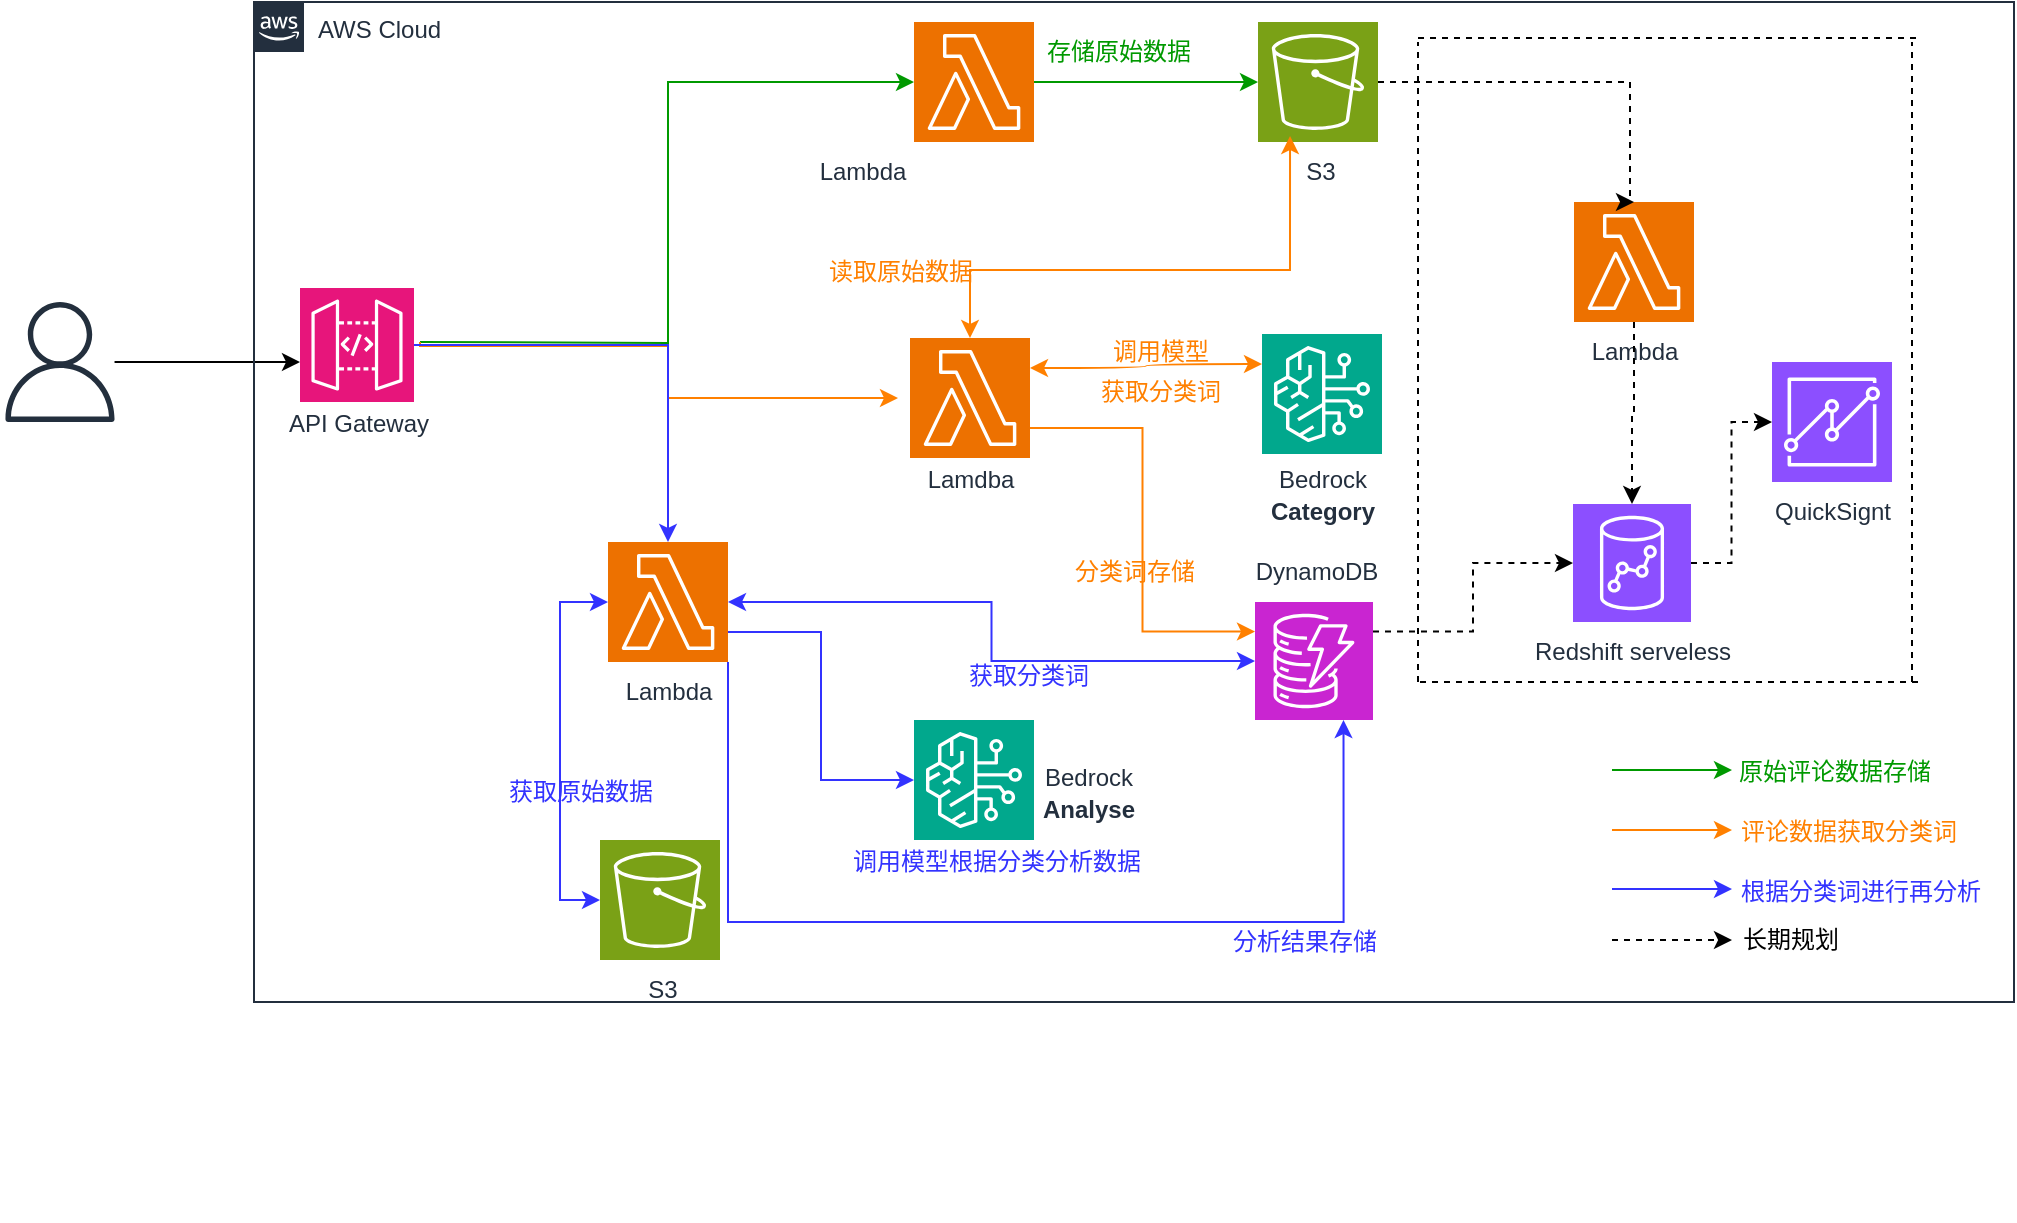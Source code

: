 <mxfile version="25.0.3">
  <diagram name="Page-1" id="r3_FlYswNjQTuqn9ta-d">
    <mxGraphModel dx="1837" dy="1734" grid="1" gridSize="10" guides="1" tooltips="1" connect="1" arrows="1" fold="1" page="1" pageScale="1" pageWidth="827" pageHeight="1169" math="0" shadow="0">
      <root>
        <mxCell id="0" />
        <mxCell id="1" parent="0" />
        <mxCell id="eNpeNqmBTJNlyL9ggos7-25" value="" style="sketch=0;outlineConnect=0;fontColor=#232F3E;gradientColor=none;fillColor=#232F3D;strokeColor=none;dashed=0;verticalLabelPosition=bottom;verticalAlign=top;align=center;html=1;fontSize=12;fontStyle=0;aspect=fixed;pointerEvents=1;shape=mxgraph.aws4.user;fontFamily=Helvetica;" parent="1" vertex="1">
          <mxGeometry x="-200" y="100" width="60" height="60" as="geometry" />
        </mxCell>
        <mxCell id="eNpeNqmBTJNlyL9ggos7-29" style="rounded=0;orthogonalLoop=1;jettySize=auto;html=1;entryX=0;entryY=0.5;entryDx=0;entryDy=0;entryPerimeter=0;fontFamily=Helvetica;fontSize=12;fontColor=#232F3E;fontStyle=0;strokeColor=#009900;edgeStyle=orthogonalEdgeStyle;" parent="1" target="eNpeNqmBTJNlyL9ggos7-28" edge="1">
          <mxGeometry relative="1" as="geometry">
            <mxPoint x="10" y="120" as="sourcePoint" />
          </mxGeometry>
        </mxCell>
        <mxCell id="eNpeNqmBTJNlyL9ggos7-44" value="" style="group" parent="1" vertex="1" connectable="0">
          <mxGeometry x="556" y="201" width="120" height="89" as="geometry" />
        </mxCell>
        <mxCell id="eNpeNqmBTJNlyL9ggos7-40" value="" style="sketch=0;points=[[0,0,0],[0.25,0,0],[0.5,0,0],[0.75,0,0],[1,0,0],[0,1,0],[0.25,1,0],[0.5,1,0],[0.75,1,0],[1,1,0],[0,0.25,0],[0,0.5,0],[0,0.75,0],[1,0.25,0],[1,0.5,0],[1,0.75,0]];outlineConnect=0;fontColor=#232F3E;fillColor=#8C4FFF;strokeColor=#ffffff;dashed=0;verticalLabelPosition=bottom;verticalAlign=top;align=center;html=1;fontSize=12;fontStyle=0;aspect=fixed;shape=mxgraph.aws4.resourceIcon;resIcon=mxgraph.aws4.redshift;fontFamily=Helvetica;" parent="eNpeNqmBTJNlyL9ggos7-44" vertex="1">
          <mxGeometry x="30.5" width="59" height="59" as="geometry" />
        </mxCell>
        <mxCell id="eNpeNqmBTJNlyL9ggos7-41" value="Redshift serveless" style="text;html=1;align=center;verticalAlign=middle;resizable=0;points=[];autosize=1;strokeColor=none;fillColor=none;fontFamily=Helvetica;fontSize=12;fontColor=#232F3E;fontStyle=0;" parent="eNpeNqmBTJNlyL9ggos7-44" vertex="1">
          <mxGeometry y="59" width="120" height="30" as="geometry" />
        </mxCell>
        <mxCell id="eNpeNqmBTJNlyL9ggos7-47" value="" style="group" parent="1" vertex="1" connectable="0">
          <mxGeometry x="676" y="-40" width="124" height="599.5" as="geometry" />
        </mxCell>
        <mxCell id="eNpeNqmBTJNlyL9ggos7-5" value="" style="sketch=0;points=[[0,0,0],[0.25,0,0],[0.5,0,0],[0.75,0,0],[1,0,0],[0,1,0],[0.25,1,0],[0.5,1,0],[0.75,1,0],[1,1,0],[0,0.25,0],[0,0.5,0],[0,0.75,0],[1,0.25,0],[1,0.5,0],[1,0.75,0]];outlineConnect=0;fontColor=#232F3E;fillColor=#8C4FFF;strokeColor=#ffffff;dashed=0;verticalLabelPosition=bottom;verticalAlign=top;align=center;html=1;fontSize=12;fontStyle=0;aspect=fixed;shape=mxgraph.aws4.resourceIcon;resIcon=mxgraph.aws4.quicksight;" parent="eNpeNqmBTJNlyL9ggos7-47" vertex="1">
          <mxGeometry x="10" y="170" width="60" height="60" as="geometry" />
        </mxCell>
        <mxCell id="eNpeNqmBTJNlyL9ggos7-46" value="QuickSignt" style="text;html=1;align=center;verticalAlign=middle;resizable=0;points=[];autosize=1;strokeColor=none;fillColor=none;fontFamily=Helvetica;fontSize=12;fontColor=#232F3E;fontStyle=0;" parent="eNpeNqmBTJNlyL9ggos7-47" vertex="1">
          <mxGeometry y="230" width="80" height="30" as="geometry" />
        </mxCell>
        <mxCell id="yrRZ3G2weJ_mrvw0urBg-5" value="" style="endArrow=none;dashed=1;html=1;rounded=0;" parent="eNpeNqmBTJNlyL9ggos7-47" edge="1">
          <mxGeometry width="50" height="50" relative="1" as="geometry">
            <mxPoint x="80" y="330" as="sourcePoint" />
            <mxPoint x="80" y="10" as="targetPoint" />
          </mxGeometry>
        </mxCell>
        <mxCell id="yrRZ3G2weJ_mrvw0urBg-49" value="" style="endArrow=classic;html=1;rounded=0;strokeColor=#009900;" parent="eNpeNqmBTJNlyL9ggos7-47" edge="1">
          <mxGeometry width="50" height="50" relative="1" as="geometry">
            <mxPoint x="-70" y="374" as="sourcePoint" />
            <mxPoint x="-10" y="374" as="targetPoint" />
          </mxGeometry>
        </mxCell>
        <mxCell id="yrRZ3G2weJ_mrvw0urBg-50" value="&lt;font color=&quot;#009900&quot;&gt;原始评论数据存储&lt;/font&gt;" style="text;html=1;align=center;verticalAlign=middle;resizable=0;points=[];autosize=1;strokeColor=none;fillColor=none;" parent="eNpeNqmBTJNlyL9ggos7-47" vertex="1">
          <mxGeometry x="-19" y="360" width="120" height="30" as="geometry" />
        </mxCell>
        <mxCell id="yrRZ3G2weJ_mrvw0urBg-51" value="" style="endArrow=classic;html=1;rounded=0;strokeColor=#FF8000;" parent="eNpeNqmBTJNlyL9ggos7-47" edge="1">
          <mxGeometry width="50" height="50" relative="1" as="geometry">
            <mxPoint x="-70" y="404" as="sourcePoint" />
            <mxPoint x="-10" y="404" as="targetPoint" />
          </mxGeometry>
        </mxCell>
        <mxCell id="yrRZ3G2weJ_mrvw0urBg-52" value="&lt;font color=&quot;#ff8000&quot;&gt;评论数据获取分类词&lt;/font&gt;" style="text;html=1;align=center;verticalAlign=middle;resizable=0;points=[];autosize=1;strokeColor=none;fillColor=none;" parent="eNpeNqmBTJNlyL9ggos7-47" vertex="1">
          <mxGeometry x="-17" y="390" width="130" height="30" as="geometry" />
        </mxCell>
        <mxCell id="yrRZ3G2weJ_mrvw0urBg-53" value="" style="endArrow=classic;html=1;rounded=0;strokeColor=#3333FF;" parent="eNpeNqmBTJNlyL9ggos7-47" edge="1">
          <mxGeometry width="50" height="50" relative="1" as="geometry">
            <mxPoint x="-70" y="433.5" as="sourcePoint" />
            <mxPoint x="-10" y="433.5" as="targetPoint" />
          </mxGeometry>
        </mxCell>
        <mxCell id="yrRZ3G2weJ_mrvw0urBg-54" value="&lt;font color=&quot;#3333ff&quot;&gt;根据分类词进行再分析&lt;/font&gt;" style="text;html=1;align=center;verticalAlign=middle;resizable=0;points=[];autosize=1;strokeColor=none;fillColor=none;" parent="eNpeNqmBTJNlyL9ggos7-47" vertex="1">
          <mxGeometry x="-16" y="419.5" width="140" height="30" as="geometry" />
        </mxCell>
        <mxCell id="yrRZ3G2weJ_mrvw0urBg-55" value="" style="endArrow=classic;html=1;rounded=0;strokeColor=#000000;dashed=1;" parent="eNpeNqmBTJNlyL9ggos7-47" edge="1">
          <mxGeometry width="50" height="50" relative="1" as="geometry">
            <mxPoint x="-70" y="459" as="sourcePoint" />
            <mxPoint x="-10" y="459" as="targetPoint" />
          </mxGeometry>
        </mxCell>
        <mxCell id="yrRZ3G2weJ_mrvw0urBg-56" value="长期规划" style="text;html=1;align=center;verticalAlign=middle;resizable=0;points=[];autosize=1;strokeColor=none;fillColor=none;" parent="eNpeNqmBTJNlyL9ggos7-47" vertex="1">
          <mxGeometry x="-16" y="444" width="70" height="30" as="geometry" />
        </mxCell>
        <mxCell id="eNpeNqmBTJNlyL9ggos7-66" value="" style="group" parent="1" vertex="1" connectable="0">
          <mxGeometry x="426" y="116" width="80" height="100" as="geometry" />
        </mxCell>
        <mxCell id="eNpeNqmBTJNlyL9ggos7-2" value="" style="sketch=0;points=[[0,0,0],[0.25,0,0],[0.5,0,0],[0.75,0,0],[1,0,0],[0,1,0],[0.25,1,0],[0.5,1,0],[0.75,1,0],[1,1,0],[0,0.25,0],[0,0.5,0],[0,0.75,0],[1,0.25,0],[1,0.5,0],[1,0.75,0]];outlineConnect=0;fontColor=#232F3E;fillColor=#01A88D;strokeColor=#ffffff;dashed=0;verticalLabelPosition=bottom;verticalAlign=top;align=center;html=1;fontSize=12;fontStyle=0;aspect=fixed;shape=mxgraph.aws4.resourceIcon;resIcon=mxgraph.aws4.bedrock;" parent="eNpeNqmBTJNlyL9ggos7-66" vertex="1">
          <mxGeometry x="5" width="60" height="60" as="geometry" />
        </mxCell>
        <mxCell id="eNpeNqmBTJNlyL9ggos7-65" value="Bedrock&lt;div&gt;&lt;br/&gt;&lt;/div&gt;" style="text;html=1;align=center;verticalAlign=middle;resizable=0;points=[];autosize=1;strokeColor=none;fillColor=none;fontFamily=Helvetica;fontSize=12;fontColor=#232F3E;fontStyle=0;" parent="eNpeNqmBTJNlyL9ggos7-66" vertex="1">
          <mxGeometry y="60" width="70" height="40" as="geometry" />
        </mxCell>
        <mxCell id="yrRZ3G2weJ_mrvw0urBg-57" value="&lt;b style=&quot;color: rgb(35, 47, 62);&quot;&gt;Category&lt;/b&gt;" style="text;html=1;align=center;verticalAlign=middle;resizable=0;points=[];autosize=1;strokeColor=none;fillColor=none;" parent="eNpeNqmBTJNlyL9ggos7-66" vertex="1">
          <mxGeometry x="-5" y="74" width="80" height="30" as="geometry" />
        </mxCell>
        <mxCell id="eNpeNqmBTJNlyL9ggos7-69" value="" style="group" parent="1" vertex="1" connectable="0">
          <mxGeometry x="196" y="-40" width="70" height="90" as="geometry" />
        </mxCell>
        <mxCell id="eNpeNqmBTJNlyL9ggos7-28" value="" style="sketch=0;points=[[0,0,0],[0.25,0,0],[0.5,0,0],[0.75,0,0],[1,0,0],[0,1,0],[0.25,1,0],[0.5,1,0],[0.75,1,0],[1,1,0],[0,0.25,0],[0,0.5,0],[0,0.75,0],[1,0.25,0],[1,0.5,0],[1,0.75,0]];outlineConnect=0;fontColor=#232F3E;fillColor=#ED7100;strokeColor=#ffffff;dashed=0;verticalLabelPosition=bottom;verticalAlign=top;align=center;html=1;fontSize=12;fontStyle=0;aspect=fixed;shape=mxgraph.aws4.resourceIcon;resIcon=mxgraph.aws4.lambda;" parent="eNpeNqmBTJNlyL9ggos7-69" vertex="1">
          <mxGeometry x="61" width="60" height="60" as="geometry" />
        </mxCell>
        <mxCell id="eNpeNqmBTJNlyL9ggos7-68" value="Lambda" style="text;html=1;align=center;verticalAlign=middle;resizable=0;points=[];autosize=1;strokeColor=none;fillColor=none;fontFamily=Helvetica;fontSize=12;fontColor=#232F3E;fontStyle=0;" parent="eNpeNqmBTJNlyL9ggos7-69" vertex="1">
          <mxGeometry y="60" width="70" height="30" as="geometry" />
        </mxCell>
        <mxCell id="eNpeNqmBTJNlyL9ggos7-72" value="" style="group" parent="1" vertex="1" connectable="0">
          <mxGeometry x="418" y="220" width="80" height="89" as="geometry" />
        </mxCell>
        <mxCell id="eNpeNqmBTJNlyL9ggos7-9" value="" style="sketch=0;points=[[0,0,0],[0.25,0,0],[0.5,0,0],[0.75,0,0],[1,0,0],[0,1,0],[0.25,1,0],[0.5,1,0],[0.75,1,0],[1,1,0],[0,0.25,0],[0,0.5,0],[0,0.75,0],[1,0.25,0],[1,0.5,0],[1,0.75,0]];outlineConnect=0;fontColor=#232F3E;fillColor=#C925D1;strokeColor=#ffffff;dashed=0;verticalLabelPosition=bottom;verticalAlign=top;align=center;html=1;fontSize=12;fontStyle=0;aspect=fixed;shape=mxgraph.aws4.resourceIcon;resIcon=mxgraph.aws4.dynamodb;" parent="eNpeNqmBTJNlyL9ggos7-72" vertex="1">
          <mxGeometry x="9.5" y="30" width="59" height="59" as="geometry" />
        </mxCell>
        <mxCell id="eNpeNqmBTJNlyL9ggos7-71" value="DynamoDB" style="text;html=1;align=center;verticalAlign=middle;resizable=0;points=[];autosize=1;strokeColor=none;fillColor=none;fontFamily=Helvetica;fontSize=12;fontColor=#232F3E;fontStyle=0;" parent="eNpeNqmBTJNlyL9ggos7-72" vertex="1">
          <mxGeometry width="80" height="30" as="geometry" />
        </mxCell>
        <mxCell id="eNpeNqmBTJNlyL9ggos7-81" value="" style="group" parent="1" vertex="1" connectable="0">
          <mxGeometry x="100" y="369" width="60" height="90" as="geometry" />
        </mxCell>
        <mxCell id="eNpeNqmBTJNlyL9ggos7-82" value="" style="sketch=0;points=[[0,0,0],[0.25,0,0],[0.5,0,0],[0.75,0,0],[1,0,0],[0,1,0],[0.25,1,0],[0.5,1,0],[0.75,1,0],[1,1,0],[0,0.25,0],[0,0.5,0],[0,0.75,0],[1,0.25,0],[1,0.5,0],[1,0.75,0]];outlineConnect=0;fontColor=#232F3E;fillColor=#7AA116;strokeColor=#ffffff;dashed=0;verticalLabelPosition=bottom;verticalAlign=top;align=center;html=1;fontSize=12;fontStyle=0;aspect=fixed;shape=mxgraph.aws4.resourceIcon;resIcon=mxgraph.aws4.s3;" parent="eNpeNqmBTJNlyL9ggos7-81" vertex="1">
          <mxGeometry width="60" height="60" as="geometry" />
        </mxCell>
        <mxCell id="eNpeNqmBTJNlyL9ggos7-83" value="S3" style="text;html=1;align=center;verticalAlign=middle;resizable=0;points=[];autosize=1;strokeColor=none;fillColor=none;fontFamily=Helvetica;fontSize=12;fontColor=#232F3E;fontStyle=0;" parent="eNpeNqmBTJNlyL9ggos7-81" vertex="1">
          <mxGeometry x="10.5" y="60" width="40" height="30" as="geometry" />
        </mxCell>
        <mxCell id="eNpeNqmBTJNlyL9ggos7-84" style="edgeStyle=orthogonalEdgeStyle;rounded=0;orthogonalLoop=1;jettySize=auto;html=1;exitX=0.5;exitY=1;exitDx=0;exitDy=0;exitPerimeter=0;fontFamily=Helvetica;fontSize=12;fontColor=#232F3E;fontStyle=0;" parent="eNpeNqmBTJNlyL9ggos7-81" source="eNpeNqmBTJNlyL9ggos7-82" target="eNpeNqmBTJNlyL9ggos7-82" edge="1">
          <mxGeometry relative="1" as="geometry" />
        </mxCell>
        <mxCell id="eNpeNqmBTJNlyL9ggos7-86" value="" style="group" parent="1" vertex="1" connectable="0">
          <mxGeometry x="99" y="220" width="70" height="90" as="geometry" />
        </mxCell>
        <mxCell id="eNpeNqmBTJNlyL9ggos7-87" value="" style="sketch=0;points=[[0,0,0],[0.25,0,0],[0.5,0,0],[0.75,0,0],[1,0,0],[0,1,0],[0.25,1,0],[0.5,1,0],[0.75,1,0],[1,1,0],[0,0.25,0],[0,0.5,0],[0,0.75,0],[1,0.25,0],[1,0.5,0],[1,0.75,0]];outlineConnect=0;fontColor=#232F3E;fillColor=#ED7100;strokeColor=#ffffff;dashed=0;verticalLabelPosition=bottom;verticalAlign=top;align=center;html=1;fontSize=12;fontStyle=0;aspect=fixed;shape=mxgraph.aws4.resourceIcon;resIcon=mxgraph.aws4.lambda;" parent="eNpeNqmBTJNlyL9ggos7-86" vertex="1">
          <mxGeometry x="5" width="60" height="60" as="geometry" />
        </mxCell>
        <mxCell id="eNpeNqmBTJNlyL9ggos7-88" value="Lambda" style="text;html=1;align=center;verticalAlign=middle;resizable=0;points=[];autosize=1;strokeColor=none;fillColor=none;fontFamily=Helvetica;fontSize=12;fontColor=#232F3E;fontStyle=0;" parent="eNpeNqmBTJNlyL9ggos7-86" vertex="1">
          <mxGeometry y="60" width="70" height="30" as="geometry" />
        </mxCell>
        <mxCell id="eNpeNqmBTJNlyL9ggos7-95" style="edgeStyle=orthogonalEdgeStyle;rounded=0;orthogonalLoop=1;jettySize=auto;html=1;exitX=1;exitY=0.25;exitDx=0;exitDy=0;exitPerimeter=0;entryX=0;entryY=0.5;entryDx=0;entryDy=0;entryPerimeter=0;fontFamily=Helvetica;fontSize=12;fontColor=#232F3E;fontStyle=0;dashed=1;" parent="1" source="eNpeNqmBTJNlyL9ggos7-9" target="eNpeNqmBTJNlyL9ggos7-40" edge="1">
          <mxGeometry relative="1" as="geometry" />
        </mxCell>
        <mxCell id="eNpeNqmBTJNlyL9ggos7-105" style="edgeStyle=orthogonalEdgeStyle;rounded=0;orthogonalLoop=1;jettySize=auto;html=1;exitX=1;exitY=0.5;exitDx=0;exitDy=0;exitPerimeter=0;entryX=0;entryY=0.5;entryDx=0;entryDy=0;entryPerimeter=0;fontFamily=Helvetica;fontSize=12;fontColor=#232F3E;fontStyle=0;dashed=1;" parent="1" source="eNpeNqmBTJNlyL9ggos7-40" target="eNpeNqmBTJNlyL9ggos7-5" edge="1">
          <mxGeometry relative="1" as="geometry" />
        </mxCell>
        <mxCell id="eNpeNqmBTJNlyL9ggos7-106" style="edgeStyle=orthogonalEdgeStyle;rounded=0;orthogonalLoop=1;jettySize=auto;html=1;entryX=0;entryY=0.5;entryDx=0;entryDy=0;entryPerimeter=0;fontFamily=Helvetica;fontSize=12;fontColor=#232F3E;fontStyle=0;" parent="1" source="eNpeNqmBTJNlyL9ggos7-25" edge="1">
          <mxGeometry relative="1" as="geometry">
            <mxPoint x="-50" y="130" as="targetPoint" />
          </mxGeometry>
        </mxCell>
        <mxCell id="eNpeNqmBTJNlyL9ggos7-107" value="" style="group" parent="1" vertex="1" connectable="0">
          <mxGeometry x="582" y="50" width="105" height="90" as="geometry" />
        </mxCell>
        <mxCell id="eNpeNqmBTJNlyL9ggos7-108" value="" style="sketch=0;points=[[0,0,0],[0.25,0,0],[0.5,0,0],[0.75,0,0],[1,0,0],[0,1,0],[0.25,1,0],[0.5,1,0],[0.75,1,0],[1,1,0],[0,0.25,0],[0,0.5,0],[0,0.75,0],[1,0.25,0],[1,0.5,0],[1,0.75,0]];outlineConnect=0;fontColor=#232F3E;fillColor=#ED7100;strokeColor=#ffffff;dashed=0;verticalLabelPosition=bottom;verticalAlign=top;align=center;html=1;fontSize=12;fontStyle=0;aspect=fixed;shape=mxgraph.aws4.resourceIcon;resIcon=mxgraph.aws4.lambda;" parent="eNpeNqmBTJNlyL9ggos7-107" vertex="1">
          <mxGeometry x="5" width="60" height="60" as="geometry" />
        </mxCell>
        <mxCell id="eNpeNqmBTJNlyL9ggos7-109" value="Lambda" style="text;html=1;align=center;verticalAlign=middle;resizable=0;points=[];autosize=1;strokeColor=none;fillColor=none;fontFamily=Helvetica;fontSize=12;fontColor=#232F3E;fontStyle=0;" parent="eNpeNqmBTJNlyL9ggos7-107" vertex="1">
          <mxGeometry y="60" width="70" height="30" as="geometry" />
        </mxCell>
        <mxCell id="eNpeNqmBTJNlyL9ggos7-110" style="edgeStyle=entityRelationEdgeStyle;rounded=0;orthogonalLoop=1;jettySize=auto;html=1;exitX=1;exitY=0.5;exitDx=0;exitDy=0;exitPerimeter=0;entryX=0;entryY=0.5;entryDx=0;entryDy=0;entryPerimeter=0;fontFamily=Helvetica;fontSize=12;fontColor=#232F3E;fontStyle=0;strokeColor=#009900;" parent="1" source="eNpeNqmBTJNlyL9ggos7-28" target="eNpeNqmBTJNlyL9ggos7-1" edge="1">
          <mxGeometry relative="1" as="geometry" />
        </mxCell>
        <mxCell id="eNpeNqmBTJNlyL9ggos7-113" style="edgeStyle=orthogonalEdgeStyle;rounded=0;orthogonalLoop=1;jettySize=auto;html=1;exitX=0.5;exitY=1;exitDx=0;exitDy=0;exitPerimeter=0;entryX=0.5;entryY=0;entryDx=0;entryDy=0;entryPerimeter=0;fontFamily=Helvetica;fontSize=12;fontColor=#232F3E;fontStyle=0;dashed=1;" parent="1" source="eNpeNqmBTJNlyL9ggos7-108" target="eNpeNqmBTJNlyL9ggos7-40" edge="1">
          <mxGeometry relative="1" as="geometry" />
        </mxCell>
        <mxCell id="yrRZ3G2weJ_mrvw0urBg-4" value="" style="endArrow=none;dashed=1;html=1;rounded=0;" parent="1" edge="1">
          <mxGeometry width="50" height="50" relative="1" as="geometry">
            <mxPoint x="509" y="-32" as="sourcePoint" />
            <mxPoint x="760" y="-32" as="targetPoint" />
          </mxGeometry>
        </mxCell>
        <mxCell id="yrRZ3G2weJ_mrvw0urBg-6" value="" style="endArrow=none;dashed=1;html=1;rounded=0;" parent="1" edge="1">
          <mxGeometry width="50" height="50" relative="1" as="geometry">
            <mxPoint x="509" y="290" as="sourcePoint" />
            <mxPoint x="509" y="-30" as="targetPoint" />
            <Array as="points">
              <mxPoint x="509" y="120" />
            </Array>
          </mxGeometry>
        </mxCell>
        <mxCell id="eNpeNqmBTJNlyL9ggos7-73" value="" style="group" parent="1" vertex="1" connectable="0">
          <mxGeometry x="429" y="-40" width="60" height="90" as="geometry" />
        </mxCell>
        <mxCell id="eNpeNqmBTJNlyL9ggos7-1" value="" style="sketch=0;points=[[0,0,0],[0.25,0,0],[0.5,0,0],[0.75,0,0],[1,0,0],[0,1,0],[0.25,1,0],[0.5,1,0],[0.75,1,0],[1,1,0],[0,0.25,0],[0,0.5,0],[0,0.75,0],[1,0.25,0],[1,0.5,0],[1,0.75,0]];outlineConnect=0;fontColor=#232F3E;fillColor=#7AA116;strokeColor=#ffffff;dashed=0;verticalLabelPosition=bottom;verticalAlign=top;align=center;html=1;fontSize=12;fontStyle=0;aspect=fixed;shape=mxgraph.aws4.resourceIcon;resIcon=mxgraph.aws4.s3;" parent="eNpeNqmBTJNlyL9ggos7-73" vertex="1">
          <mxGeometry width="60" height="60" as="geometry" />
        </mxCell>
        <mxCell id="eNpeNqmBTJNlyL9ggos7-70" value="S3" style="text;html=1;align=center;verticalAlign=middle;resizable=0;points=[];autosize=1;strokeColor=none;fillColor=none;fontFamily=Helvetica;fontSize=12;fontColor=#232F3E;fontStyle=0;" parent="eNpeNqmBTJNlyL9ggos7-73" vertex="1">
          <mxGeometry x="10.5" y="60" width="40" height="30" as="geometry" />
        </mxCell>
        <mxCell id="eNpeNqmBTJNlyL9ggos7-100" value="" style="group" parent="1" vertex="1" connectable="0">
          <mxGeometry x="250" y="118" width="70" height="86" as="geometry" />
        </mxCell>
        <mxCell id="eNpeNqmBTJNlyL9ggos7-53" value="" style="sketch=0;points=[[0,0,0],[0.25,0,0],[0.5,0,0],[0.75,0,0],[1,0,0],[0,1,0],[0.25,1,0],[0.5,1,0],[0.75,1,0],[1,1,0],[0,0.25,0],[0,0.5,0],[0,0.75,0],[1,0.25,0],[1,0.5,0],[1,0.75,0]];outlineConnect=0;fontColor=#232F3E;fillColor=#ED7100;strokeColor=#ffffff;dashed=0;verticalLabelPosition=bottom;verticalAlign=top;align=center;html=1;fontSize=12;fontStyle=0;aspect=fixed;shape=mxgraph.aws4.resourceIcon;resIcon=mxgraph.aws4.lambda;" parent="eNpeNqmBTJNlyL9ggos7-100" vertex="1">
          <mxGeometry x="5" width="60" height="60" as="geometry" />
        </mxCell>
        <mxCell id="eNpeNqmBTJNlyL9ggos7-99" value="Lamdba" style="text;html=1;align=center;verticalAlign=middle;resizable=0;points=[];autosize=1;strokeColor=none;fillColor=none;fontFamily=Helvetica;fontSize=12;fontColor=#232F3E;fontStyle=0;" parent="eNpeNqmBTJNlyL9ggos7-100" vertex="1">
          <mxGeometry y="56" width="70" height="30" as="geometry" />
        </mxCell>
        <mxCell id="eNpeNqmBTJNlyL9ggos7-134" value="" style="sketch=0;points=[[0,0,0],[0.25,0,0],[0.5,0,0],[0.75,0,0],[1,0,0],[0,1,0],[0.25,1,0],[0.5,1,0],[0.75,1,0],[1,1,0],[0,0.25,0],[0,0.5,0],[0,0.75,0],[1,0.25,0],[1,0.5,0],[1,0.75,0]];outlineConnect=0;fontColor=#232F3E;fillColor=#E7157B;strokeColor=#ffffff;dashed=0;verticalLabelPosition=bottom;verticalAlign=top;align=center;html=1;fontSize=12;fontStyle=0;aspect=fixed;shape=mxgraph.aws4.resourceIcon;resIcon=mxgraph.aws4.api_gateway;fontFamily=Helvetica;" parent="1" vertex="1">
          <mxGeometry x="-50" y="93" width="57" height="57" as="geometry" />
        </mxCell>
        <mxCell id="eNpeNqmBTJNlyL9ggos7-135" value="API Gateway" style="text;html=1;align=center;verticalAlign=middle;resizable=0;points=[];autosize=1;strokeColor=none;fillColor=none;fontFamily=Helvetica;fontSize=12;fontColor=#232F3E;fontStyle=0;" parent="1" vertex="1">
          <mxGeometry x="-66.5" y="146" width="90" height="30" as="geometry" />
        </mxCell>
        <mxCell id="eNpeNqmBTJNlyL9ggos7-122" value="AWS Cloud" style="points=[[0,0],[0.25,0],[0.5,0],[0.75,0],[1,0],[1,0.25],[1,0.5],[1,0.75],[1,1],[0.75,1],[0.5,1],[0.25,1],[0,1],[0,0.75],[0,0.5],[0,0.25]];outlineConnect=0;gradientColor=none;html=1;whiteSpace=wrap;fontSize=12;fontStyle=0;container=0;pointerEvents=0;collapsible=0;recursiveResize=0;shape=mxgraph.aws4.group;grIcon=mxgraph.aws4.group_aws_cloud_alt;strokeColor=#232F3E;fillColor=none;verticalAlign=top;align=left;spacingLeft=30;fontColor=#232F3E;dashed=0;sketch=0;fontFamily=Helvetica;" parent="1" vertex="1">
          <mxGeometry x="-73" y="-50" width="880" height="500" as="geometry" />
        </mxCell>
        <mxCell id="yrRZ3G2weJ_mrvw0urBg-9" value="&lt;font color=&quot;#009900&quot;&gt;存储原始数据&lt;/font&gt;" style="text;html=1;align=center;verticalAlign=middle;resizable=0;points=[];autosize=1;strokeColor=none;fillColor=none;" parent="1" vertex="1">
          <mxGeometry x="309" y="-40" width="100" height="30" as="geometry" />
        </mxCell>
        <mxCell id="yrRZ3G2weJ_mrvw0urBg-10" value="&lt;font color=&quot;#ff8000&quot;&gt;读取原始数据&lt;/font&gt;" style="text;html=1;align=center;verticalAlign=middle;resizable=0;points=[];autosize=1;strokeColor=none;fillColor=none;" parent="1" vertex="1">
          <mxGeometry x="200" y="70" width="100" height="30" as="geometry" />
        </mxCell>
        <mxCell id="yrRZ3G2weJ_mrvw0urBg-13" value="&lt;font color=&quot;#ff8000&quot;&gt;调用模型&lt;/font&gt;" style="text;html=1;align=center;verticalAlign=middle;resizable=0;points=[];autosize=1;strokeColor=none;fillColor=none;" parent="1" vertex="1">
          <mxGeometry x="345" y="110" width="70" height="30" as="geometry" />
        </mxCell>
        <mxCell id="yrRZ3G2weJ_mrvw0urBg-15" value="&lt;font color=&quot;#ff8000&quot;&gt;获取分类词&lt;/font&gt;" style="text;html=1;align=center;verticalAlign=middle;resizable=0;points=[];autosize=1;strokeColor=none;fillColor=none;" parent="1" vertex="1">
          <mxGeometry x="340" y="130" width="80" height="30" as="geometry" />
        </mxCell>
        <mxCell id="yrRZ3G2weJ_mrvw0urBg-17" value="&lt;font color=&quot;#ff8000&quot;&gt;分类词存储&lt;/font&gt;" style="text;html=1;align=center;verticalAlign=middle;resizable=0;points=[];autosize=1;strokeColor=none;fillColor=none;" parent="1" vertex="1">
          <mxGeometry x="327" y="220" width="80" height="30" as="geometry" />
        </mxCell>
        <mxCell id="yrRZ3G2weJ_mrvw0urBg-19" value="&lt;font color=&quot;#3333ff&quot;&gt;获取分类词&lt;/font&gt;" style="text;html=1;align=center;verticalAlign=middle;resizable=0;points=[];autosize=1;strokeColor=none;fillColor=none;" parent="1" vertex="1">
          <mxGeometry x="274" y="272" width="80" height="30" as="geometry" />
        </mxCell>
        <mxCell id="yrRZ3G2weJ_mrvw0urBg-20" value="&lt;font color=&quot;#3333ff&quot;&gt;获取原始数据&lt;/font&gt;" style="text;html=1;align=center;verticalAlign=middle;resizable=0;points=[];autosize=1;strokeColor=none;fillColor=none;" parent="1" vertex="1">
          <mxGeometry x="40" y="330" width="100" height="30" as="geometry" />
        </mxCell>
        <mxCell id="yrRZ3G2weJ_mrvw0urBg-21" value="&lt;font color=&quot;#3333ff&quot;&gt;调用模型根据分类分析数据&lt;/font&gt;" style="text;html=1;align=center;verticalAlign=middle;resizable=0;points=[];autosize=1;strokeColor=none;fillColor=none;" parent="1" vertex="1">
          <mxGeometry x="213" y="365" width="170" height="30" as="geometry" />
        </mxCell>
        <mxCell id="yrRZ3G2weJ_mrvw0urBg-24" value="&lt;font color=&quot;#3333ff&quot;&gt;分析结果存储&lt;/font&gt;" style="text;html=1;align=center;verticalAlign=middle;resizable=0;points=[];autosize=1;strokeColor=none;fillColor=none;" parent="1" vertex="1">
          <mxGeometry x="402" y="405" width="100" height="30" as="geometry" />
        </mxCell>
        <mxCell id="yrRZ3G2weJ_mrvw0urBg-27" style="edgeStyle=orthogonalEdgeStyle;rounded=0;orthogonalLoop=1;jettySize=auto;html=1;exitX=0.5;exitY=0;exitDx=0;exitDy=0;exitPerimeter=0;entryX=0.138;entryY=-0.1;entryDx=0;entryDy=0;entryPerimeter=0;strokeColor=#FF8000;startArrow=classic;startFill=1;" parent="1" source="eNpeNqmBTJNlyL9ggos7-53" target="eNpeNqmBTJNlyL9ggos7-70" edge="1">
          <mxGeometry relative="1" as="geometry" />
        </mxCell>
        <mxCell id="yrRZ3G2weJ_mrvw0urBg-30" style="edgeStyle=orthogonalEdgeStyle;rounded=0;orthogonalLoop=1;jettySize=auto;html=1;exitX=1;exitY=0.25;exitDx=0;exitDy=0;exitPerimeter=0;entryX=0;entryY=0.25;entryDx=0;entryDy=0;entryPerimeter=0;strokeColor=#FF8000;curved=1;startArrow=classic;startFill=1;" parent="1" source="eNpeNqmBTJNlyL9ggos7-53" target="eNpeNqmBTJNlyL9ggos7-2" edge="1">
          <mxGeometry relative="1" as="geometry" />
        </mxCell>
        <mxCell id="yrRZ3G2weJ_mrvw0urBg-32" style="edgeStyle=orthogonalEdgeStyle;rounded=0;orthogonalLoop=1;jettySize=auto;html=1;exitX=1;exitY=0.75;exitDx=0;exitDy=0;exitPerimeter=0;entryX=0;entryY=0.25;entryDx=0;entryDy=0;entryPerimeter=0;strokeColor=#FF8000;" parent="1" source="eNpeNqmBTJNlyL9ggos7-53" target="eNpeNqmBTJNlyL9ggos7-9" edge="1">
          <mxGeometry relative="1" as="geometry" />
        </mxCell>
        <mxCell id="eNpeNqmBTJNlyL9ggos7-112" style="edgeStyle=orthogonalEdgeStyle;rounded=0;orthogonalLoop=1;jettySize=auto;html=1;exitX=1;exitY=0.5;exitDx=0;exitDy=0;exitPerimeter=0;fontFamily=Helvetica;fontSize=12;fontColor=#232F3E;fontStyle=0;entryX=0.5;entryY=0;entryDx=0;entryDy=0;entryPerimeter=0;dashed=1;" parent="1" source="eNpeNqmBTJNlyL9ggos7-1" target="eNpeNqmBTJNlyL9ggos7-108" edge="1">
          <mxGeometry relative="1" as="geometry">
            <mxPoint x="570" y="49" as="targetPoint" />
            <Array as="points">
              <mxPoint x="615" y="-10" />
            </Array>
          </mxGeometry>
        </mxCell>
        <mxCell id="yrRZ3G2weJ_mrvw0urBg-8" value="" style="endArrow=none;dashed=1;html=1;rounded=0;" parent="1" edge="1">
          <mxGeometry width="50" height="50" relative="1" as="geometry">
            <mxPoint x="510" y="290" as="sourcePoint" />
            <mxPoint x="760" y="290" as="targetPoint" />
          </mxGeometry>
        </mxCell>
        <mxCell id="yrRZ3G2weJ_mrvw0urBg-33" style="edgeStyle=orthogonalEdgeStyle;rounded=0;orthogonalLoop=1;jettySize=auto;html=1;entryX=0;entryY=0.5;entryDx=0;entryDy=0;entryPerimeter=0;strokeColor=#FF8000;" parent="1" edge="1">
          <mxGeometry relative="1" as="geometry">
            <mxPoint x="10" y="120" as="sourcePoint" />
            <mxPoint x="249" y="148" as="targetPoint" />
            <Array as="points">
              <mxPoint x="134" y="122" />
              <mxPoint x="134" y="148" />
            </Array>
          </mxGeometry>
        </mxCell>
        <mxCell id="yrRZ3G2weJ_mrvw0urBg-34" style="edgeStyle=orthogonalEdgeStyle;rounded=0;orthogonalLoop=1;jettySize=auto;html=1;exitX=0;exitY=0.5;exitDx=0;exitDy=0;exitPerimeter=0;entryX=1;entryY=0.5;entryDx=0;entryDy=0;entryPerimeter=0;endArrow=classic;endFill=1;startArrow=classic;startFill=1;strokeColor=#3333FF;" parent="1" source="eNpeNqmBTJNlyL9ggos7-9" target="eNpeNqmBTJNlyL9ggos7-87" edge="1">
          <mxGeometry relative="1" as="geometry">
            <mxPoint x="249.5" y="279.25" as="sourcePoint" />
          </mxGeometry>
        </mxCell>
        <mxCell id="yrRZ3G2weJ_mrvw0urBg-40" style="edgeStyle=orthogonalEdgeStyle;rounded=0;orthogonalLoop=1;jettySize=auto;html=1;exitX=0;exitY=0.5;exitDx=0;exitDy=0;exitPerimeter=0;startArrow=classic;startFill=1;strokeColor=#3333FF;entryX=0;entryY=0.5;entryDx=0;entryDy=0;entryPerimeter=0;" parent="1" source="eNpeNqmBTJNlyL9ggos7-87" target="eNpeNqmBTJNlyL9ggos7-82" edge="1">
          <mxGeometry relative="1" as="geometry" />
        </mxCell>
        <mxCell id="yrRZ3G2weJ_mrvw0urBg-42" style="edgeStyle=orthogonalEdgeStyle;rounded=0;orthogonalLoop=1;jettySize=auto;html=1;exitX=1;exitY=0.75;exitDx=0;exitDy=0;exitPerimeter=0;entryX=0;entryY=0.5;entryDx=0;entryDy=0;entryPerimeter=0;strokeColor=#3333FF;" parent="1" source="eNpeNqmBTJNlyL9ggos7-87" target="eNpeNqmBTJNlyL9ggos7-49" edge="1">
          <mxGeometry relative="1" as="geometry" />
        </mxCell>
        <mxCell id="eNpeNqmBTJNlyL9ggos7-49" value="" style="sketch=0;points=[[0,0,0],[0.25,0,0],[0.5,0,0],[0.75,0,0],[1,0,0],[0,1,0],[0.25,1,0],[0.5,1,0],[0.75,1,0],[1,1,0],[0,0.25,0],[0,0.5,0],[0,0.75,0],[1,0.25,0],[1,0.5,0],[1,0.75,0]];outlineConnect=0;fontColor=#232F3E;fillColor=#01A88D;strokeColor=#ffffff;dashed=0;verticalLabelPosition=bottom;verticalAlign=top;align=center;html=1;fontSize=12;fontStyle=0;aspect=fixed;shape=mxgraph.aws4.resourceIcon;resIcon=mxgraph.aws4.bedrock;" parent="1" vertex="1">
          <mxGeometry x="257" y="309" width="60" height="60" as="geometry" />
        </mxCell>
        <mxCell id="eNpeNqmBTJNlyL9ggos7-64" value="Bedrock&lt;div&gt;&lt;br/&gt;&lt;/div&gt;" style="text;html=1;align=center;verticalAlign=middle;resizable=0;points=[];autosize=1;strokeColor=none;fillColor=none;fontFamily=Helvetica;fontSize=12;fontColor=#232F3E;fontStyle=0;" parent="1" vertex="1">
          <mxGeometry x="309" y="325" width="70" height="40" as="geometry" />
        </mxCell>
        <mxCell id="yrRZ3G2weJ_mrvw0urBg-44" style="edgeStyle=orthogonalEdgeStyle;rounded=0;orthogonalLoop=1;jettySize=auto;html=1;exitX=1;exitY=0.5;exitDx=0;exitDy=0;exitPerimeter=0;entryX=0.5;entryY=0;entryDx=0;entryDy=0;entryPerimeter=0;strokeColor=#3333FF;" parent="1" source="eNpeNqmBTJNlyL9ggos7-134" target="eNpeNqmBTJNlyL9ggos7-87" edge="1">
          <mxGeometry relative="1" as="geometry" />
        </mxCell>
        <mxCell id="yrRZ3G2weJ_mrvw0urBg-47" style="edgeStyle=orthogonalEdgeStyle;rounded=0;orthogonalLoop=1;jettySize=auto;html=1;exitX=1;exitY=1;exitDx=0;exitDy=0;exitPerimeter=0;entryX=0.75;entryY=1;entryDx=0;entryDy=0;entryPerimeter=0;strokeColor=#3333FF;" parent="1" source="eNpeNqmBTJNlyL9ggos7-87" target="eNpeNqmBTJNlyL9ggos7-9" edge="1">
          <mxGeometry relative="1" as="geometry">
            <Array as="points">
              <mxPoint x="164" y="410" />
              <mxPoint x="472" y="410" />
            </Array>
          </mxGeometry>
        </mxCell>
        <mxCell id="yrRZ3G2weJ_mrvw0urBg-58" value="&lt;b style=&quot;color: rgb(35, 47, 62);&quot;&gt;Analyse&lt;/b&gt;" style="text;html=1;align=center;verticalAlign=middle;resizable=0;points=[];autosize=1;strokeColor=none;fillColor=none;" parent="1" vertex="1">
          <mxGeometry x="309" y="339" width="70" height="30" as="geometry" />
        </mxCell>
      </root>
    </mxGraphModel>
  </diagram>
</mxfile>
